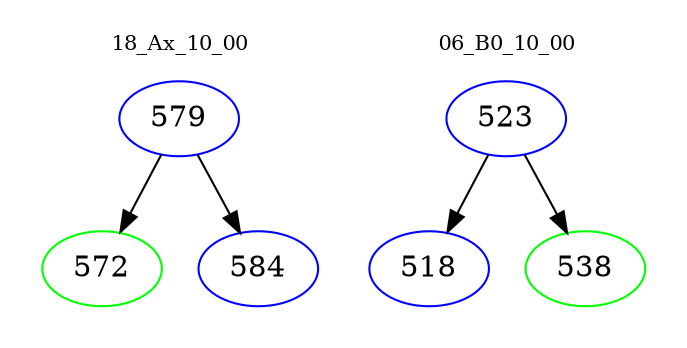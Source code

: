digraph{
subgraph cluster_0 {
color = white
label = "18_Ax_10_00";
fontsize=10;
T0_579 [label="579", color="blue"]
T0_579 -> T0_572 [color="black"]
T0_572 [label="572", color="green"]
T0_579 -> T0_584 [color="black"]
T0_584 [label="584", color="blue"]
}
subgraph cluster_1 {
color = white
label = "06_B0_10_00";
fontsize=10;
T1_523 [label="523", color="blue"]
T1_523 -> T1_518 [color="black"]
T1_518 [label="518", color="blue"]
T1_523 -> T1_538 [color="black"]
T1_538 [label="538", color="green"]
}
}
